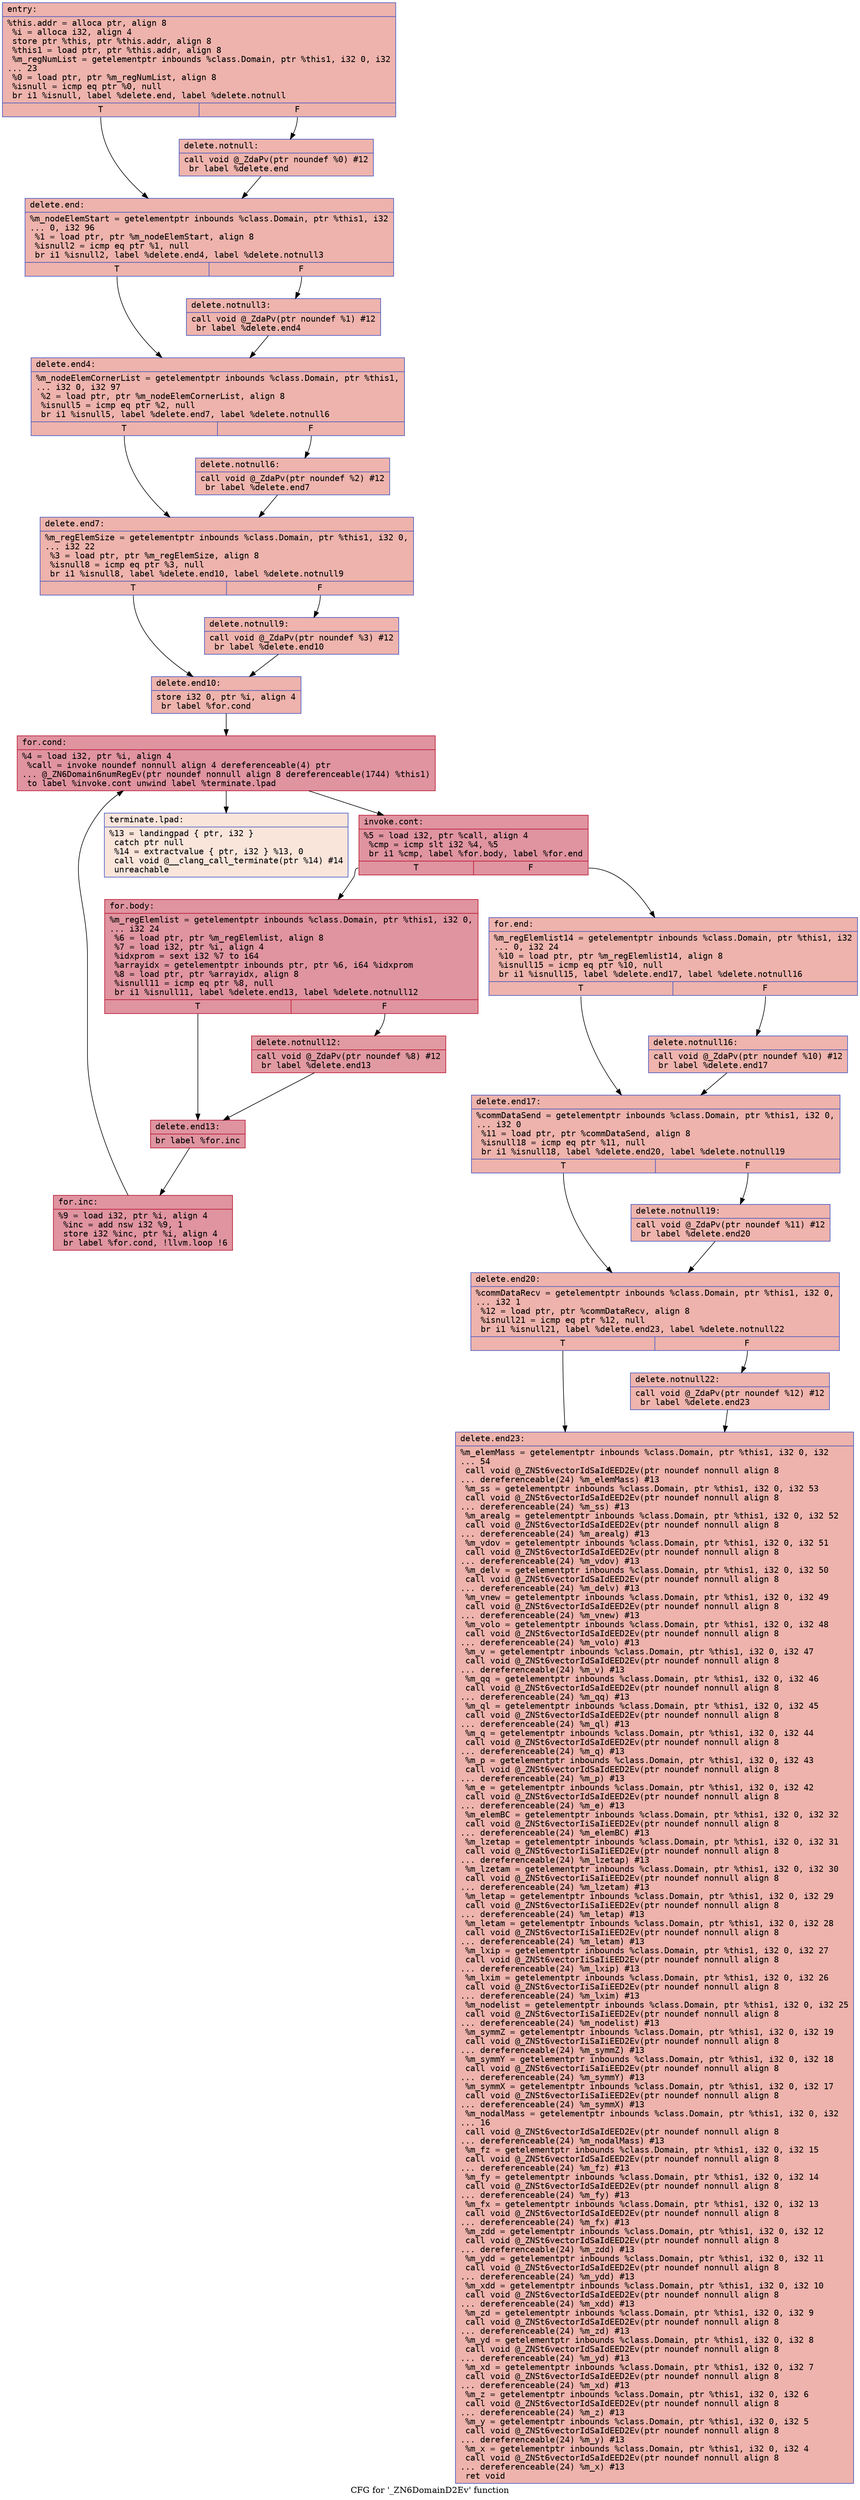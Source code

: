 digraph "CFG for '_ZN6DomainD2Ev' function" {
	label="CFG for '_ZN6DomainD2Ev' function";

	Node0x555f5b065fb0 [shape=record,color="#3d50c3ff", style=filled, fillcolor="#d6524470" fontname="Courier",label="{entry:\l|  %this.addr = alloca ptr, align 8\l  %i = alloca i32, align 4\l  store ptr %this, ptr %this.addr, align 8\l  %this1 = load ptr, ptr %this.addr, align 8\l  %m_regNumList = getelementptr inbounds %class.Domain, ptr %this1, i32 0, i32\l... 23\l  %0 = load ptr, ptr %m_regNumList, align 8\l  %isnull = icmp eq ptr %0, null\l  br i1 %isnull, label %delete.end, label %delete.notnull\l|{<s0>T|<s1>F}}"];
	Node0x555f5b065fb0:s0 -> Node0x555f5b066410[tooltip="entry -> delete.end\nProbability 37.50%" ];
	Node0x555f5b065fb0:s1 -> Node0x555f5b066490[tooltip="entry -> delete.notnull\nProbability 62.50%" ];
	Node0x555f5b066490 [shape=record,color="#3d50c3ff", style=filled, fillcolor="#d8564670" fontname="Courier",label="{delete.notnull:\l|  call void @_ZdaPv(ptr noundef %0) #12\l  br label %delete.end\l}"];
	Node0x555f5b066490 -> Node0x555f5b066410[tooltip="delete.notnull -> delete.end\nProbability 100.00%" ];
	Node0x555f5b066410 [shape=record,color="#3d50c3ff", style=filled, fillcolor="#d6524470" fontname="Courier",label="{delete.end:\l|  %m_nodeElemStart = getelementptr inbounds %class.Domain, ptr %this1, i32\l... 0, i32 96\l  %1 = load ptr, ptr %m_nodeElemStart, align 8\l  %isnull2 = icmp eq ptr %1, null\l  br i1 %isnull2, label %delete.end4, label %delete.notnull3\l|{<s0>T|<s1>F}}"];
	Node0x555f5b066410:s0 -> Node0x555f5b066990[tooltip="delete.end -> delete.end4\nProbability 37.50%" ];
	Node0x555f5b066410:s1 -> Node0x555f5b0669e0[tooltip="delete.end -> delete.notnull3\nProbability 62.50%" ];
	Node0x555f5b0669e0 [shape=record,color="#3d50c3ff", style=filled, fillcolor="#d8564670" fontname="Courier",label="{delete.notnull3:\l|  call void @_ZdaPv(ptr noundef %1) #12\l  br label %delete.end4\l}"];
	Node0x555f5b0669e0 -> Node0x555f5b066990[tooltip="delete.notnull3 -> delete.end4\nProbability 100.00%" ];
	Node0x555f5b066990 [shape=record,color="#3d50c3ff", style=filled, fillcolor="#d6524470" fontname="Courier",label="{delete.end4:\l|  %m_nodeElemCornerList = getelementptr inbounds %class.Domain, ptr %this1,\l... i32 0, i32 97\l  %2 = load ptr, ptr %m_nodeElemCornerList, align 8\l  %isnull5 = icmp eq ptr %2, null\l  br i1 %isnull5, label %delete.end7, label %delete.notnull6\l|{<s0>T|<s1>F}}"];
	Node0x555f5b066990:s0 -> Node0x555f5b030b40[tooltip="delete.end4 -> delete.end7\nProbability 37.50%" ];
	Node0x555f5b066990:s1 -> Node0x555f5b0307d0[tooltip="delete.end4 -> delete.notnull6\nProbability 62.50%" ];
	Node0x555f5b0307d0 [shape=record,color="#3d50c3ff", style=filled, fillcolor="#d8564670" fontname="Courier",label="{delete.notnull6:\l|  call void @_ZdaPv(ptr noundef %2) #12\l  br label %delete.end7\l}"];
	Node0x555f5b0307d0 -> Node0x555f5b030b40[tooltip="delete.notnull6 -> delete.end7\nProbability 100.00%" ];
	Node0x555f5b030b40 [shape=record,color="#3d50c3ff", style=filled, fillcolor="#d6524470" fontname="Courier",label="{delete.end7:\l|  %m_regElemSize = getelementptr inbounds %class.Domain, ptr %this1, i32 0,\l... i32 22\l  %3 = load ptr, ptr %m_regElemSize, align 8\l  %isnull8 = icmp eq ptr %3, null\l  br i1 %isnull8, label %delete.end10, label %delete.notnull9\l|{<s0>T|<s1>F}}"];
	Node0x555f5b030b40:s0 -> Node0x555f5b031d50[tooltip="delete.end7 -> delete.end10\nProbability 37.50%" ];
	Node0x555f5b030b40:s1 -> Node0x555f5b0b8e30[tooltip="delete.end7 -> delete.notnull9\nProbability 62.50%" ];
	Node0x555f5b0b8e30 [shape=record,color="#3d50c3ff", style=filled, fillcolor="#d8564670" fontname="Courier",label="{delete.notnull9:\l|  call void @_ZdaPv(ptr noundef %3) #12\l  br label %delete.end10\l}"];
	Node0x555f5b0b8e30 -> Node0x555f5b031d50[tooltip="delete.notnull9 -> delete.end10\nProbability 100.00%" ];
	Node0x555f5b031d50 [shape=record,color="#3d50c3ff", style=filled, fillcolor="#d6524470" fontname="Courier",label="{delete.end10:\l|  store i32 0, ptr %i, align 4\l  br label %for.cond\l}"];
	Node0x555f5b031d50 -> Node0x555f5b0b91a0[tooltip="delete.end10 -> for.cond\nProbability 100.00%" ];
	Node0x555f5b0b91a0 [shape=record,color="#b70d28ff", style=filled, fillcolor="#b70d2870" fontname="Courier",label="{for.cond:\l|  %4 = load i32, ptr %i, align 4\l  %call = invoke noundef nonnull align 4 dereferenceable(4) ptr\l... @_ZN6Domain6numRegEv(ptr noundef nonnull align 8 dereferenceable(1744) %this1)\l          to label %invoke.cont unwind label %terminate.lpad\l}"];
	Node0x555f5b0b91a0 -> Node0x555f5b0b9310[tooltip="for.cond -> invoke.cont\nProbability 100.00%" ];
	Node0x555f5b0b91a0 -> Node0x555f5b0b9390[tooltip="for.cond -> terminate.lpad\nProbability 0.00%" ];
	Node0x555f5b0b9310 [shape=record,color="#b70d28ff", style=filled, fillcolor="#b70d2870" fontname="Courier",label="{invoke.cont:\l|  %5 = load i32, ptr %call, align 4\l  %cmp = icmp slt i32 %4, %5\l  br i1 %cmp, label %for.body, label %for.end\l|{<s0>T|<s1>F}}"];
	Node0x555f5b0b9310:s0 -> Node0x555f5b066b90[tooltip="invoke.cont -> for.body\nProbability 96.88%" ];
	Node0x555f5b0b9310:s1 -> Node0x555f5b0b97b0[tooltip="invoke.cont -> for.end\nProbability 3.12%" ];
	Node0x555f5b066b90 [shape=record,color="#b70d28ff", style=filled, fillcolor="#b70d2870" fontname="Courier",label="{for.body:\l|  %m_regElemlist = getelementptr inbounds %class.Domain, ptr %this1, i32 0,\l... i32 24\l  %6 = load ptr, ptr %m_regElemlist, align 8\l  %7 = load i32, ptr %i, align 4\l  %idxprom = sext i32 %7 to i64\l  %arrayidx = getelementptr inbounds ptr, ptr %6, i64 %idxprom\l  %8 = load ptr, ptr %arrayidx, align 8\l  %isnull11 = icmp eq ptr %8, null\l  br i1 %isnull11, label %delete.end13, label %delete.notnull12\l|{<s0>T|<s1>F}}"];
	Node0x555f5b066b90:s0 -> Node0x555f5b0b9d10[tooltip="for.body -> delete.end13\nProbability 37.50%" ];
	Node0x555f5b066b90:s1 -> Node0x555f5b0b9dc0[tooltip="for.body -> delete.notnull12\nProbability 62.50%" ];
	Node0x555f5b0b9dc0 [shape=record,color="#b70d28ff", style=filled, fillcolor="#bb1b2c70" fontname="Courier",label="{delete.notnull12:\l|  call void @_ZdaPv(ptr noundef %8) #12\l  br label %delete.end13\l}"];
	Node0x555f5b0b9dc0 -> Node0x555f5b0b9d10[tooltip="delete.notnull12 -> delete.end13\nProbability 100.00%" ];
	Node0x555f5b0b9d10 [shape=record,color="#b70d28ff", style=filled, fillcolor="#b70d2870" fontname="Courier",label="{delete.end13:\l|  br label %for.inc\l}"];
	Node0x555f5b0b9d10 -> Node0x555f5b0ba120[tooltip="delete.end13 -> for.inc\nProbability 100.00%" ];
	Node0x555f5b0ba120 [shape=record,color="#b70d28ff", style=filled, fillcolor="#b70d2870" fontname="Courier",label="{for.inc:\l|  %9 = load i32, ptr %i, align 4\l  %inc = add nsw i32 %9, 1\l  store i32 %inc, ptr %i, align 4\l  br label %for.cond, !llvm.loop !6\l}"];
	Node0x555f5b0ba120 -> Node0x555f5b0b91a0[tooltip="for.inc -> for.cond\nProbability 100.00%" ];
	Node0x555f5b0b97b0 [shape=record,color="#3d50c3ff", style=filled, fillcolor="#d6524470" fontname="Courier",label="{for.end:\l|  %m_regElemlist14 = getelementptr inbounds %class.Domain, ptr %this1, i32\l... 0, i32 24\l  %10 = load ptr, ptr %m_regElemlist14, align 8\l  %isnull15 = icmp eq ptr %10, null\l  br i1 %isnull15, label %delete.end17, label %delete.notnull16\l|{<s0>T|<s1>F}}"];
	Node0x555f5b0b97b0:s0 -> Node0x555f5b0ba700[tooltip="for.end -> delete.end17\nProbability 37.50%" ];
	Node0x555f5b0b97b0:s1 -> Node0x555f5b0ba7b0[tooltip="for.end -> delete.notnull16\nProbability 62.50%" ];
	Node0x555f5b0ba7b0 [shape=record,color="#3d50c3ff", style=filled, fillcolor="#d8564670" fontname="Courier",label="{delete.notnull16:\l|  call void @_ZdaPv(ptr noundef %10) #12\l  br label %delete.end17\l}"];
	Node0x555f5b0ba7b0 -> Node0x555f5b0ba700[tooltip="delete.notnull16 -> delete.end17\nProbability 100.00%" ];
	Node0x555f5b0ba700 [shape=record,color="#3d50c3ff", style=filled, fillcolor="#d6524470" fontname="Courier",label="{delete.end17:\l|  %commDataSend = getelementptr inbounds %class.Domain, ptr %this1, i32 0,\l... i32 0\l  %11 = load ptr, ptr %commDataSend, align 8\l  %isnull18 = icmp eq ptr %11, null\l  br i1 %isnull18, label %delete.end20, label %delete.notnull19\l|{<s0>T|<s1>F}}"];
	Node0x555f5b0ba700:s0 -> Node0x555f5b0bac80[tooltip="delete.end17 -> delete.end20\nProbability 37.50%" ];
	Node0x555f5b0ba700:s1 -> Node0x555f5b0bad30[tooltip="delete.end17 -> delete.notnull19\nProbability 62.50%" ];
	Node0x555f5b0bad30 [shape=record,color="#3d50c3ff", style=filled, fillcolor="#d8564670" fontname="Courier",label="{delete.notnull19:\l|  call void @_ZdaPv(ptr noundef %11) #12\l  br label %delete.end20\l}"];
	Node0x555f5b0bad30 -> Node0x555f5b0bac80[tooltip="delete.notnull19 -> delete.end20\nProbability 100.00%" ];
	Node0x555f5b0bac80 [shape=record,color="#3d50c3ff", style=filled, fillcolor="#d6524470" fontname="Courier",label="{delete.end20:\l|  %commDataRecv = getelementptr inbounds %class.Domain, ptr %this1, i32 0,\l... i32 1\l  %12 = load ptr, ptr %commDataRecv, align 8\l  %isnull21 = icmp eq ptr %12, null\l  br i1 %isnull21, label %delete.end23, label %delete.notnull22\l|{<s0>T|<s1>F}}"];
	Node0x555f5b0bac80:s0 -> Node0x555f5b0bb1e0[tooltip="delete.end20 -> delete.end23\nProbability 37.50%" ];
	Node0x555f5b0bac80:s1 -> Node0x555f5b0bb290[tooltip="delete.end20 -> delete.notnull22\nProbability 62.50%" ];
	Node0x555f5b0bb290 [shape=record,color="#3d50c3ff", style=filled, fillcolor="#d8564670" fontname="Courier",label="{delete.notnull22:\l|  call void @_ZdaPv(ptr noundef %12) #12\l  br label %delete.end23\l}"];
	Node0x555f5b0bb290 -> Node0x555f5b0bb1e0[tooltip="delete.notnull22 -> delete.end23\nProbability 100.00%" ];
	Node0x555f5b0bb1e0 [shape=record,color="#3d50c3ff", style=filled, fillcolor="#d6524470" fontname="Courier",label="{delete.end23:\l|  %m_elemMass = getelementptr inbounds %class.Domain, ptr %this1, i32 0, i32\l... 54\l  call void @_ZNSt6vectorIdSaIdEED2Ev(ptr noundef nonnull align 8\l... dereferenceable(24) %m_elemMass) #13\l  %m_ss = getelementptr inbounds %class.Domain, ptr %this1, i32 0, i32 53\l  call void @_ZNSt6vectorIdSaIdEED2Ev(ptr noundef nonnull align 8\l... dereferenceable(24) %m_ss) #13\l  %m_arealg = getelementptr inbounds %class.Domain, ptr %this1, i32 0, i32 52\l  call void @_ZNSt6vectorIdSaIdEED2Ev(ptr noundef nonnull align 8\l... dereferenceable(24) %m_arealg) #13\l  %m_vdov = getelementptr inbounds %class.Domain, ptr %this1, i32 0, i32 51\l  call void @_ZNSt6vectorIdSaIdEED2Ev(ptr noundef nonnull align 8\l... dereferenceable(24) %m_vdov) #13\l  %m_delv = getelementptr inbounds %class.Domain, ptr %this1, i32 0, i32 50\l  call void @_ZNSt6vectorIdSaIdEED2Ev(ptr noundef nonnull align 8\l... dereferenceable(24) %m_delv) #13\l  %m_vnew = getelementptr inbounds %class.Domain, ptr %this1, i32 0, i32 49\l  call void @_ZNSt6vectorIdSaIdEED2Ev(ptr noundef nonnull align 8\l... dereferenceable(24) %m_vnew) #13\l  %m_volo = getelementptr inbounds %class.Domain, ptr %this1, i32 0, i32 48\l  call void @_ZNSt6vectorIdSaIdEED2Ev(ptr noundef nonnull align 8\l... dereferenceable(24) %m_volo) #13\l  %m_v = getelementptr inbounds %class.Domain, ptr %this1, i32 0, i32 47\l  call void @_ZNSt6vectorIdSaIdEED2Ev(ptr noundef nonnull align 8\l... dereferenceable(24) %m_v) #13\l  %m_qq = getelementptr inbounds %class.Domain, ptr %this1, i32 0, i32 46\l  call void @_ZNSt6vectorIdSaIdEED2Ev(ptr noundef nonnull align 8\l... dereferenceable(24) %m_qq) #13\l  %m_ql = getelementptr inbounds %class.Domain, ptr %this1, i32 0, i32 45\l  call void @_ZNSt6vectorIdSaIdEED2Ev(ptr noundef nonnull align 8\l... dereferenceable(24) %m_ql) #13\l  %m_q = getelementptr inbounds %class.Domain, ptr %this1, i32 0, i32 44\l  call void @_ZNSt6vectorIdSaIdEED2Ev(ptr noundef nonnull align 8\l... dereferenceable(24) %m_q) #13\l  %m_p = getelementptr inbounds %class.Domain, ptr %this1, i32 0, i32 43\l  call void @_ZNSt6vectorIdSaIdEED2Ev(ptr noundef nonnull align 8\l... dereferenceable(24) %m_p) #13\l  %m_e = getelementptr inbounds %class.Domain, ptr %this1, i32 0, i32 42\l  call void @_ZNSt6vectorIdSaIdEED2Ev(ptr noundef nonnull align 8\l... dereferenceable(24) %m_e) #13\l  %m_elemBC = getelementptr inbounds %class.Domain, ptr %this1, i32 0, i32 32\l  call void @_ZNSt6vectorIiSaIiEED2Ev(ptr noundef nonnull align 8\l... dereferenceable(24) %m_elemBC) #13\l  %m_lzetap = getelementptr inbounds %class.Domain, ptr %this1, i32 0, i32 31\l  call void @_ZNSt6vectorIiSaIiEED2Ev(ptr noundef nonnull align 8\l... dereferenceable(24) %m_lzetap) #13\l  %m_lzetam = getelementptr inbounds %class.Domain, ptr %this1, i32 0, i32 30\l  call void @_ZNSt6vectorIiSaIiEED2Ev(ptr noundef nonnull align 8\l... dereferenceable(24) %m_lzetam) #13\l  %m_letap = getelementptr inbounds %class.Domain, ptr %this1, i32 0, i32 29\l  call void @_ZNSt6vectorIiSaIiEED2Ev(ptr noundef nonnull align 8\l... dereferenceable(24) %m_letap) #13\l  %m_letam = getelementptr inbounds %class.Domain, ptr %this1, i32 0, i32 28\l  call void @_ZNSt6vectorIiSaIiEED2Ev(ptr noundef nonnull align 8\l... dereferenceable(24) %m_letam) #13\l  %m_lxip = getelementptr inbounds %class.Domain, ptr %this1, i32 0, i32 27\l  call void @_ZNSt6vectorIiSaIiEED2Ev(ptr noundef nonnull align 8\l... dereferenceable(24) %m_lxip) #13\l  %m_lxim = getelementptr inbounds %class.Domain, ptr %this1, i32 0, i32 26\l  call void @_ZNSt6vectorIiSaIiEED2Ev(ptr noundef nonnull align 8\l... dereferenceable(24) %m_lxim) #13\l  %m_nodelist = getelementptr inbounds %class.Domain, ptr %this1, i32 0, i32 25\l  call void @_ZNSt6vectorIiSaIiEED2Ev(ptr noundef nonnull align 8\l... dereferenceable(24) %m_nodelist) #13\l  %m_symmZ = getelementptr inbounds %class.Domain, ptr %this1, i32 0, i32 19\l  call void @_ZNSt6vectorIiSaIiEED2Ev(ptr noundef nonnull align 8\l... dereferenceable(24) %m_symmZ) #13\l  %m_symmY = getelementptr inbounds %class.Domain, ptr %this1, i32 0, i32 18\l  call void @_ZNSt6vectorIiSaIiEED2Ev(ptr noundef nonnull align 8\l... dereferenceable(24) %m_symmY) #13\l  %m_symmX = getelementptr inbounds %class.Domain, ptr %this1, i32 0, i32 17\l  call void @_ZNSt6vectorIiSaIiEED2Ev(ptr noundef nonnull align 8\l... dereferenceable(24) %m_symmX) #13\l  %m_nodalMass = getelementptr inbounds %class.Domain, ptr %this1, i32 0, i32\l... 16\l  call void @_ZNSt6vectorIdSaIdEED2Ev(ptr noundef nonnull align 8\l... dereferenceable(24) %m_nodalMass) #13\l  %m_fz = getelementptr inbounds %class.Domain, ptr %this1, i32 0, i32 15\l  call void @_ZNSt6vectorIdSaIdEED2Ev(ptr noundef nonnull align 8\l... dereferenceable(24) %m_fz) #13\l  %m_fy = getelementptr inbounds %class.Domain, ptr %this1, i32 0, i32 14\l  call void @_ZNSt6vectorIdSaIdEED2Ev(ptr noundef nonnull align 8\l... dereferenceable(24) %m_fy) #13\l  %m_fx = getelementptr inbounds %class.Domain, ptr %this1, i32 0, i32 13\l  call void @_ZNSt6vectorIdSaIdEED2Ev(ptr noundef nonnull align 8\l... dereferenceable(24) %m_fx) #13\l  %m_zdd = getelementptr inbounds %class.Domain, ptr %this1, i32 0, i32 12\l  call void @_ZNSt6vectorIdSaIdEED2Ev(ptr noundef nonnull align 8\l... dereferenceable(24) %m_zdd) #13\l  %m_ydd = getelementptr inbounds %class.Domain, ptr %this1, i32 0, i32 11\l  call void @_ZNSt6vectorIdSaIdEED2Ev(ptr noundef nonnull align 8\l... dereferenceable(24) %m_ydd) #13\l  %m_xdd = getelementptr inbounds %class.Domain, ptr %this1, i32 0, i32 10\l  call void @_ZNSt6vectorIdSaIdEED2Ev(ptr noundef nonnull align 8\l... dereferenceable(24) %m_xdd) #13\l  %m_zd = getelementptr inbounds %class.Domain, ptr %this1, i32 0, i32 9\l  call void @_ZNSt6vectorIdSaIdEED2Ev(ptr noundef nonnull align 8\l... dereferenceable(24) %m_zd) #13\l  %m_yd = getelementptr inbounds %class.Domain, ptr %this1, i32 0, i32 8\l  call void @_ZNSt6vectorIdSaIdEED2Ev(ptr noundef nonnull align 8\l... dereferenceable(24) %m_yd) #13\l  %m_xd = getelementptr inbounds %class.Domain, ptr %this1, i32 0, i32 7\l  call void @_ZNSt6vectorIdSaIdEED2Ev(ptr noundef nonnull align 8\l... dereferenceable(24) %m_xd) #13\l  %m_z = getelementptr inbounds %class.Domain, ptr %this1, i32 0, i32 6\l  call void @_ZNSt6vectorIdSaIdEED2Ev(ptr noundef nonnull align 8\l... dereferenceable(24) %m_z) #13\l  %m_y = getelementptr inbounds %class.Domain, ptr %this1, i32 0, i32 5\l  call void @_ZNSt6vectorIdSaIdEED2Ev(ptr noundef nonnull align 8\l... dereferenceable(24) %m_y) #13\l  %m_x = getelementptr inbounds %class.Domain, ptr %this1, i32 0, i32 4\l  call void @_ZNSt6vectorIdSaIdEED2Ev(ptr noundef nonnull align 8\l... dereferenceable(24) %m_x) #13\l  ret void\l}"];
	Node0x555f5b0b9390 [shape=record,color="#3d50c3ff", style=filled, fillcolor="#f4c5ad70" fontname="Courier",label="{terminate.lpad:\l|  %13 = landingpad \{ ptr, i32 \}\l          catch ptr null\l  %14 = extractvalue \{ ptr, i32 \} %13, 0\l  call void @__clang_call_terminate(ptr %14) #14\l  unreachable\l}"];
}
